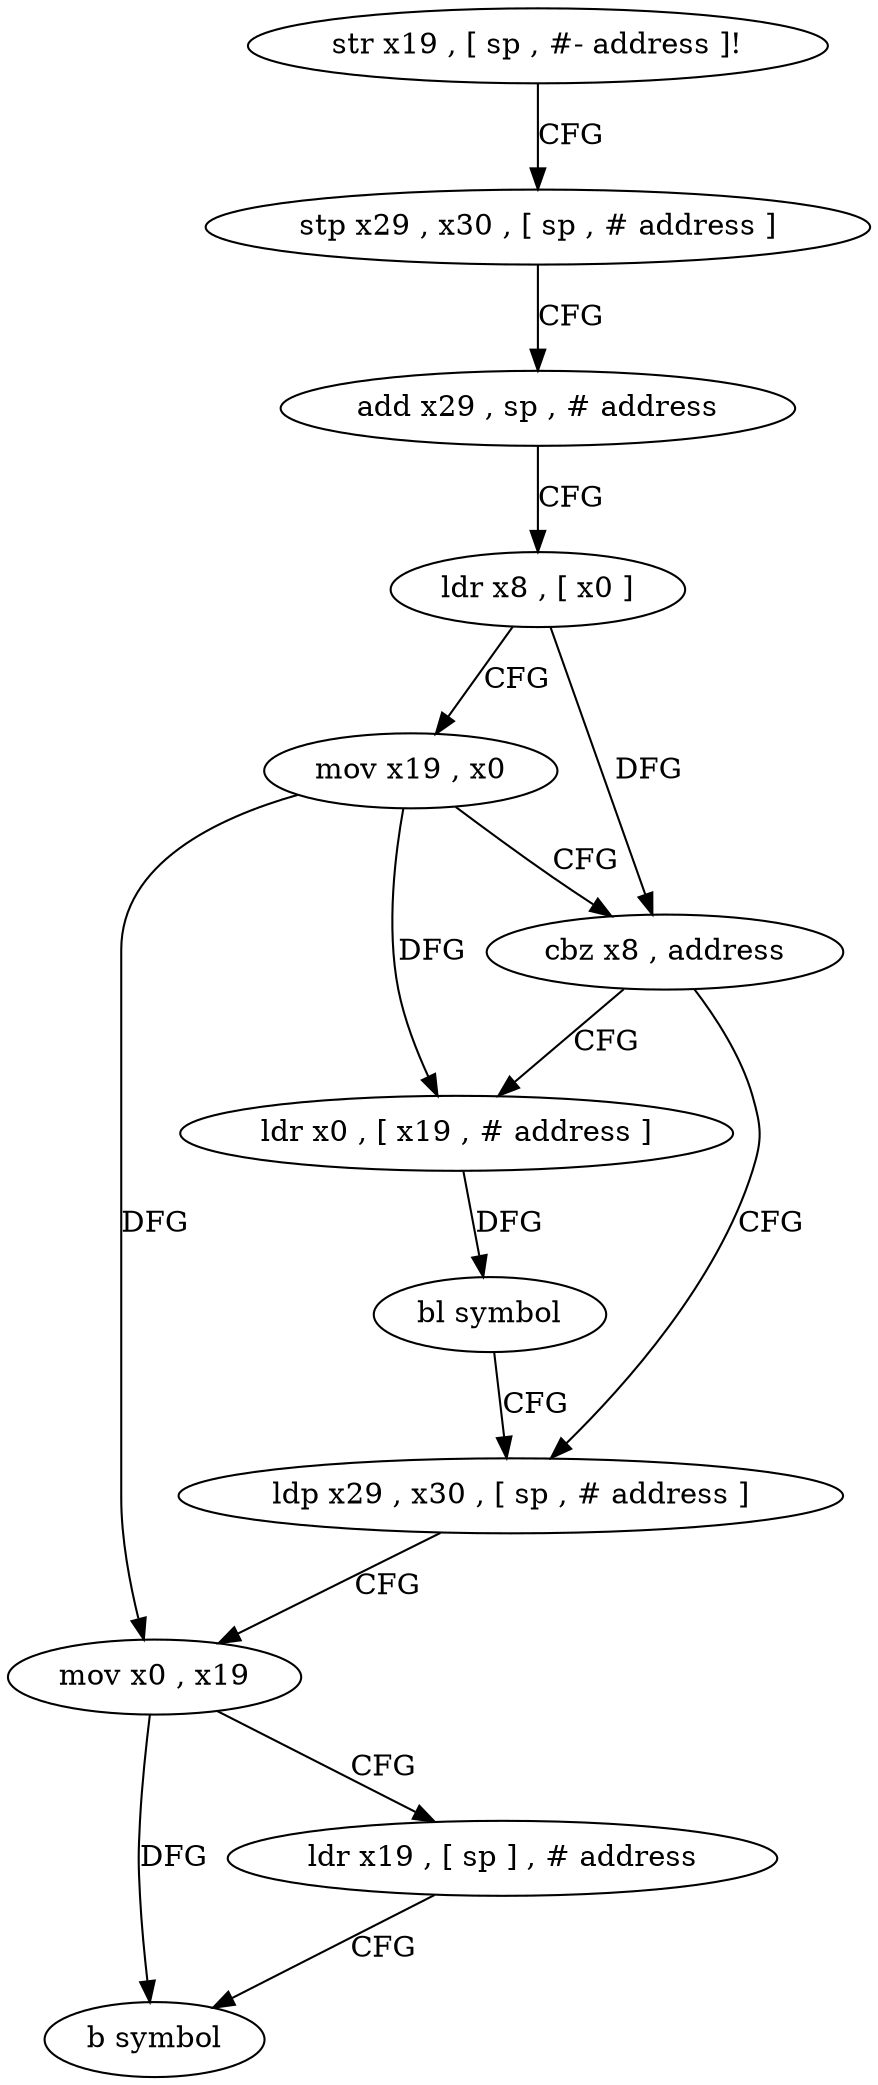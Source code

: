 digraph "func" {
"4207780" [label = "str x19 , [ sp , #- address ]!" ]
"4207784" [label = "stp x29 , x30 , [ sp , # address ]" ]
"4207788" [label = "add x29 , sp , # address" ]
"4207792" [label = "ldr x8 , [ x0 ]" ]
"4207796" [label = "mov x19 , x0" ]
"4207800" [label = "cbz x8 , address" ]
"4207812" [label = "ldp x29 , x30 , [ sp , # address ]" ]
"4207804" [label = "ldr x0 , [ x19 , # address ]" ]
"4207816" [label = "mov x0 , x19" ]
"4207820" [label = "ldr x19 , [ sp ] , # address" ]
"4207824" [label = "b symbol" ]
"4207808" [label = "bl symbol" ]
"4207780" -> "4207784" [ label = "CFG" ]
"4207784" -> "4207788" [ label = "CFG" ]
"4207788" -> "4207792" [ label = "CFG" ]
"4207792" -> "4207796" [ label = "CFG" ]
"4207792" -> "4207800" [ label = "DFG" ]
"4207796" -> "4207800" [ label = "CFG" ]
"4207796" -> "4207816" [ label = "DFG" ]
"4207796" -> "4207804" [ label = "DFG" ]
"4207800" -> "4207812" [ label = "CFG" ]
"4207800" -> "4207804" [ label = "CFG" ]
"4207812" -> "4207816" [ label = "CFG" ]
"4207804" -> "4207808" [ label = "DFG" ]
"4207816" -> "4207820" [ label = "CFG" ]
"4207816" -> "4207824" [ label = "DFG" ]
"4207820" -> "4207824" [ label = "CFG" ]
"4207808" -> "4207812" [ label = "CFG" ]
}

